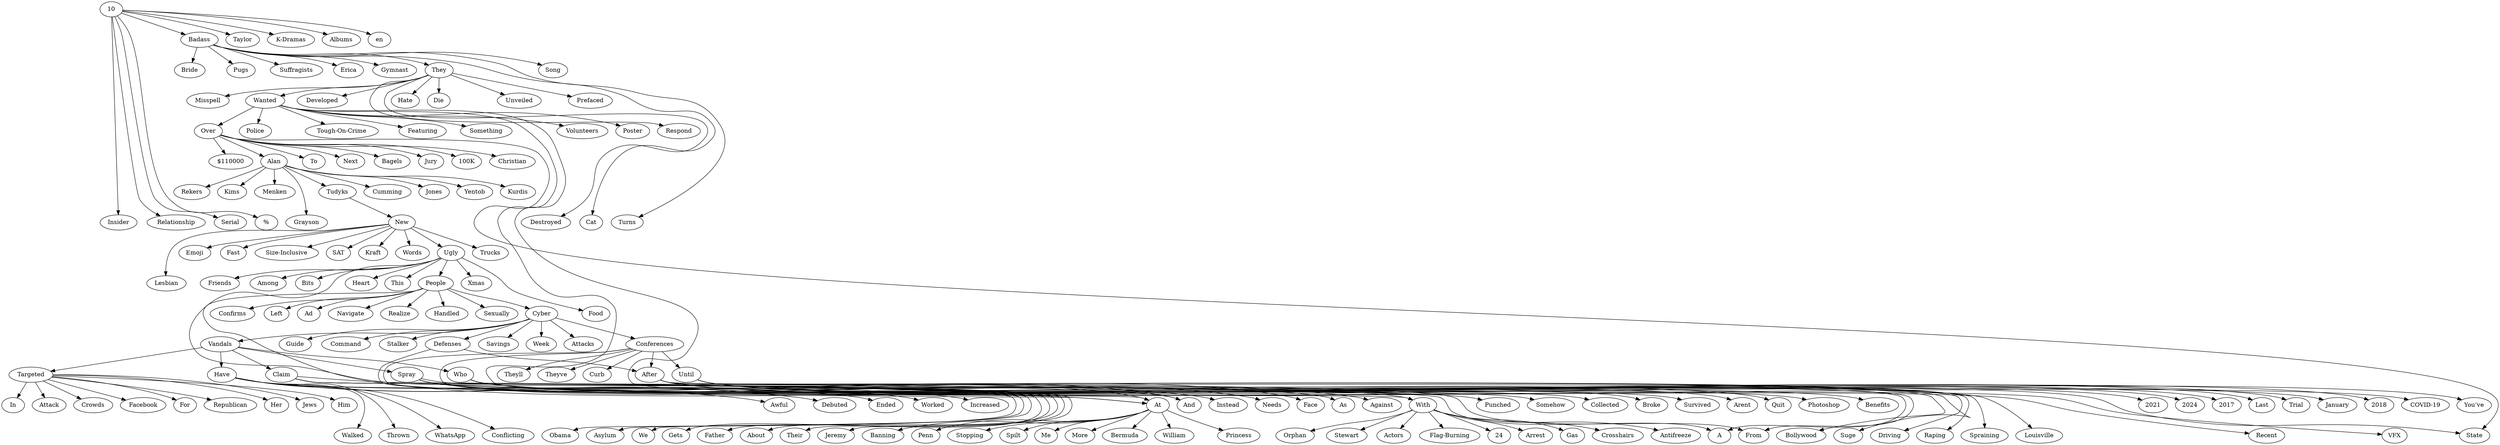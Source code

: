 strict digraph {


	"Next" [ label="Next",  weight=0 ];

	"Theyve" [ label="Theyve",  weight=0 ];

	"Lesbian" [ label="Lesbian",  weight=0 ];

	"They" [ label="They",  weight=0 ];

	"They" -> "Respond" [  weight=0 ];

	"They" -> "Destroyed" [  weight=0 ];

	"They" -> "Hate" [  weight=0 ];

	"They" -> "Die" [  weight=0 ];

	"They" -> "Unveiled" [  weight=0 ];

	"They" -> "Prefaced" [  weight=0 ];

	"They" -> "Misspell" [  weight=0 ];

	"They" -> "Wanted" [  weight=0 ];

	"They" -> "Developed" [  weight=0 ];

	"Week" [ label="Week",  weight=0 ];

	"Cat" [ label="Cat",  weight=0 ];

	"Grayson" [ label="Grayson",  weight=0 ];

	"Emoji" [ label="Emoji",  weight=0 ];

	"Fast" [ label="Fast",  weight=0 ];

	"William" [ label="William",  weight=0 ];

	"Tudyks" [ label="Tudyks",  weight=0 ];

	"Tudyks" -> "New" [  weight=0 ];

	"Food" [ label="Food",  weight=0 ];

	"Friends" [ label="Friends",  weight=0 ];

	"Sexually" [ label="Sexually",  weight=0 ];

	"Turns" [ label="Turns",  weight=0 ];

	"Have" [ label="Have",  weight=0 ];

	"Have" -> "Walked" [  weight=0 ];

	"Have" -> "Thrown" [  weight=0 ];

	"Have" -> "WhatsApp" [  weight=0 ];

	"Have" -> "Conflicting" [  weight=0 ];

	"Have" -> "Awful" [  weight=0 ];

	"Have" -> "Debuted" [  weight=0 ];

	"Have" -> "Ended" [  weight=0 ];

	"Have" -> "Worked" [  weight=0 ];

	"Have" -> "Increased" [  weight=0 ];

	"Among" [ label="Among",  weight=0 ];

	"Princess" [ label="Princess",  weight=0 ];

	"Banning" [ label="Banning",  weight=0 ];

	"Attacks" [ label="Attacks",  weight=0 ];

	"Size-Inclusive" [ label="Size-Inclusive",  weight=0 ];

	"Destroyed" [ label="Destroyed",  weight=0 ];

	"Obama" [ label="Obama",  weight=0 ];

	"Confirms" [ label="Confirms",  weight=0 ];

	"Featuring" [ label="Featuring",  weight=0 ];

	"Walked" [ label="Walked",  weight=0 ];

	"SAT" [ label="SAT",  weight=0 ];

	"Somehow" [ label="Somehow",  weight=0 ];

	"Insider" [ label="Insider",  weight=0 ];

	"Unveiled" [ label="Unveiled",  weight=0 ];

	"In" [ label="In",  weight=0 ];

	"Attack" [ label="Attack",  weight=0 ];

	"Curb" [ label="Curb",  weight=0 ];

	"Increased" [ label="Increased",  weight=0 ];

	"Crowds" [ label="Crowds",  weight=0 ];

	"Bits" [ label="Bits",  weight=0 ];

	"Cumming" [ label="Cumming",  weight=0 ];

	"Something" [ label="Something",  weight=0 ];

	"Bollywood" [ label="Bollywood",  weight=0 ];

	"Suge" [ label="Suge",  weight=0 ];

	"Penn" [ label="Penn",  weight=0 ];

	"At" [ label="At",  weight=0 ];

	"At" -> "Stopping" [  weight=0 ];

	"At" -> "Spilt" [  weight=0 ];

	"At" -> "Penn" [  weight=0 ];

	"At" -> "Me" [  weight=0 ];

	"At" -> "Banning" [  weight=0 ];

	"At" -> "Princess" [  weight=0 ];

	"At" -> "More" [  weight=0 ];

	"At" -> "Bermuda" [  weight=0 ];

	"At" -> "William" [  weight=0 ];

	"From" [ label="From",  weight=0 ];

	"Bagels" [ label="Bagels",  weight=0 ];

	"Instead" [ label="Instead",  weight=0 ];

	"Left" [ label="Left",  weight=0 ];

	"2021" [ label="2021",  weight=0 ];

	"Driving" [ label="Driving",  weight=0 ];

	"Collected" [ label="Collected",  weight=0 ];

	"Arrest" [ label="Arrest",  weight=0 ];

	"2024" [ label="2024",  weight=0 ];

	"Song" [ label="Song",  weight=0 ];

	"10" [ label="10",  weight=0 ];

	"10" -> "Relationship" [  weight=0 ];

	"10" -> "Serial" [  weight=0 ];

	"10" -> "%" [  weight=0 ];

	"10" -> "Badass" [  weight=0 ];

	"10" -> "Taylor" [  weight=0 ];

	"10" -> "K-Dramas" [  weight=0 ];

	"10" -> "Insider" [  weight=0 ];

	"10" -> "Albums" [  weight=0 ];

	"10" -> "en" [  weight=0 ];

	"Die" [ label="Die",  weight=0 ];

	"Gas" [ label="Gas",  weight=0 ];

	"And" [ label="And",  weight=0 ];

	"Needs" [ label="Needs",  weight=0 ];

	"Asylum" [ label="Asylum",  weight=0 ];

	"Bride" [ label="Bride",  weight=0 ];

	"Me" [ label="Me",  weight=0 ];

	"Claim" [ label="Claim",  weight=0 ];

	"Claim" -> "We" [  weight=0 ];

	"Claim" -> "Gets" [  weight=0 ];

	"Claim" -> "Asylum" [  weight=0 ];

	"Claim" -> "Father" [  weight=0 ];

	"Claim" -> "About" [  weight=0 ];

	"Claim" -> "A" [  weight=0 ];

	"Claim" -> "Obama" [  weight=0 ];

	"Claim" -> "Their" [  weight=0 ];

	"Claim" -> "Jeremy" [  weight=0 ];

	"Crosshairs" [ label="Crosshairs",  weight=0 ];

	"2017" [ label="2017",  weight=0 ];

	"Jury" [ label="Jury",  weight=0 ];

	"K-Dramas" [ label="K-Dramas",  weight=0 ];

	"100K" [ label="100K",  weight=0 ];

	"Wanted" [ label="Wanted",  weight=0 ];

	"Wanted" -> "From" [  weight=0 ];

	"Wanted" -> "Volunteers" [  weight=0 ];

	"Wanted" -> "Featuring" [  weight=0 ];

	"Wanted" -> "Poster" [  weight=0 ];

	"Wanted" -> "A" [  weight=0 ];

	"Wanted" -> "Over" [  weight=0 ];

	"Wanted" -> "Police" [  weight=0 ];

	"Wanted" -> "Tough-On-Crime" [  weight=0 ];

	"Wanted" -> "Something" [  weight=0 ];

	"Broke" [ label="Broke",  weight=0 ];

	"Facebook" [ label="Facebook",  weight=0 ];

	"About" [ label="About",  weight=0 ];

	"After" [ label="After",  weight=0 ];

	"After" -> "Raping" [  weight=0 ];

	"After" -> "Bollywood" [  weight=0 ];

	"After" -> "State" [  weight=0 ];

	"After" -> "Suge" [  weight=0 ];

	"After" -> "Spraining" [  weight=0 ];

	"After" -> "Louisville" [  weight=0 ];

	"After" -> "Recent" [  weight=0 ];

	"After" -> "Driving" [  weight=0 ];

	"After" -> "VFX" [  weight=0 ];

	"Ended" [ label="Ended",  weight=0 ];

	"More" [ label="More",  weight=0 ];

	"Their" [ label="Their",  weight=0 ];

	"Survived" [ label="Survived",  weight=0 ];

	"Antifreeze" [ label="Antifreeze",  weight=0 ];

	"Last" [ label="Last",  weight=0 ];

	"Pugs" [ label="Pugs",  weight=0 ];

	"Hate" [ label="Hate",  weight=0 ];

	"Suffragists" [ label="Suffragists",  weight=0 ];

	"New" [ label="New",  weight=0 ];

	"New" -> "Kraft" [  weight=0 ];

	"New" -> "Words" [  weight=0 ];

	"New" -> "Lesbian" [  weight=0 ];

	"New" -> "Ugly" [  weight=0 ];

	"New" -> "SAT" [  weight=0 ];

	"New" -> "Fast" [  weight=0 ];

	"New" -> "Size-Inclusive" [  weight=0 ];

	"New" -> "Trucks" [  weight=0 ];

	"New" -> "Emoji" [  weight=0 ];

	"Jones" [ label="Jones",  weight=0 ];

	"Orphan" [ label="Orphan",  weight=0 ];

	"Defenses" [ label="Defenses",  weight=0 ];

	"Defenses" -> "At" [  weight=0 ];

	"Defenses" -> "After" [  weight=0 ];

	"We" [ label="We",  weight=0 ];

	"A" [ label="A",  weight=0 ];

	"Yentob" [ label="Yentob",  weight=0 ];

	"Kurdis" [ label="Kurdis",  weight=0 ];

	"Vandals" [ label="Vandals",  weight=0 ];

	"Vandals" -> "Claim" [  weight=0 ];

	"Vandals" -> "Spray" [  weight=0 ];

	"Vandals" -> "Who" [  weight=0 ];

	"Vandals" -> "Have" [  weight=0 ];

	"Vandals" -> "Targeted" [  weight=0 ];

	"Arent" [ label="Arent",  weight=0 ];

	"Guide" [ label="Guide",  weight=0 ];

	"Thrown" [ label="Thrown",  weight=0 ];

	"Over" [ label="Over",  weight=0 ];

	"Over" -> "State" [  weight=0 ];

	"Over" -> "Christian" [  weight=0 ];

	"Over" -> "Next" [  weight=0 ];

	"Over" -> "Jury" [  weight=0 ];

	"Over" -> "100K" [  weight=0 ];

	"Over" -> "$110000" [  weight=0 ];

	"Over" -> "Alan" [  weight=0 ];

	"Over" -> "Bagels" [  weight=0 ];

	"Over" -> "To" [  weight=0 ];

	"%" [ label="%",  weight=0 ];

	"Stopping" [ label="Stopping",  weight=0 ];

	"Taylor" [ label="Taylor",  weight=0 ];

	"Worked" [ label="Worked",  weight=0 ];

	"Heart" [ label="Heart",  weight=0 ];

	"For" [ label="For",  weight=0 ];

	"Jeremy" [ label="Jeremy",  weight=0 ];

	"Trial" [ label="Trial",  weight=0 ];

	"Ad" [ label="Ad",  weight=0 ];

	"Quit" [ label="Quit",  weight=0 ];

	"Spray" [ label="Spray",  weight=0 ];

	"Spray" -> "Needs" [  weight=0 ];

	"Spray" -> "With" [  weight=0 ];

	"Spray" -> "Face" [  weight=0 ];

	"Spray" -> "Instead" [  weight=0 ];

	"Spray" -> "As" [  weight=0 ];

	"Spray" -> "And" [  weight=0 ];

	"Spray" -> "Against" [  weight=0 ];

	"Spray" -> "At" [  weight=0 ];

	"Spray" -> "From" [  weight=0 ];

	"Until" [ label="Until",  weight=0 ];

	"Until" -> "January" [  weight=0 ];

	"Until" -> "2018" [  weight=0 ];

	"Until" -> "2024" [  weight=0 ];

	"Until" -> "Last" [  weight=0 ];

	"Until" -> "2017" [  weight=0 ];

	"Until" -> "Trial" [  weight=0 ];

	"Until" -> "COVID-19" [  weight=0 ];

	"Until" -> "2021" [  weight=0 ];

	"Until" -> "You’ve" [  weight=0 ];

	"COVID-19" [ label="COVID-19",  weight=0 ];

	"Words" [ label="Words",  weight=0 ];

	"State" [ label="State",  weight=0 ];

	"Republican" [ label="Republican",  weight=0 ];

	"Stewart" [ label="Stewart",  weight=0 ];

	"Her" [ label="Her",  weight=0 ];

	"Tough-On-Crime" [ label="Tough-On-Crime",  weight=0 ];

	"Jews" [ label="Jews",  weight=0 ];

	"Command" [ label="Command",  weight=0 ];

	"Conflicting" [ label="Conflicting",  weight=0 ];

	"Rekers" [ label="Rekers",  weight=0 ];

	"Poster" [ label="Poster",  weight=0 ];

	"Actors" [ label="Actors",  weight=0 ];

	"$110000" [ label="$110000",  weight=0 ];

	"Photoshop" [ label="Photoshop",  weight=0 ];

	"en" [ label="en",  weight=0 ];

	"Theyll" [ label="Theyll",  weight=0 ];

	"Benefits" [ label="Benefits",  weight=0 ];

	"Christian" [ label="Christian",  weight=0 ];

	"This" [ label="This",  weight=0 ];

	"Erica" [ label="Erica",  weight=0 ];

	"Debuted" [ label="Debuted",  weight=0 ];

	"Ugly" [ label="Ugly",  weight=0 ];

	"Ugly" -> "Heart" [  weight=0 ];

	"Ugly" -> "People" [  weight=0 ];

	"Ugly" -> "Among" [  weight=0 ];

	"Ugly" -> "Friends" [  weight=0 ];

	"Ugly" -> "Bits" [  weight=0 ];

	"Ugly" -> "Food" [  weight=0 ];

	"Ugly" -> "And" [  weight=0 ];

	"Ugly" -> "Xmas" [  weight=0 ];

	"Ugly" -> "This" [  weight=0 ];

	"January" [ label="January",  weight=0 ];

	"Bermuda" [ label="Bermuda",  weight=0 ];

	"Gymnast" [ label="Gymnast",  weight=0 ];

	"Navigate" [ label="Navigate",  weight=0 ];

	"Alan" [ label="Alan",  weight=0 ];

	"Alan" -> "Tudyks" [  weight=0 ];

	"Alan" -> "Yentob" [  weight=0 ];

	"Alan" -> "Kurdis" [  weight=0 ];

	"Alan" -> "Rekers" [  weight=0 ];

	"Alan" -> "Kims" [  weight=0 ];

	"Alan" -> "Jones" [  weight=0 ];

	"Alan" -> "Grayson" [  weight=0 ];

	"Alan" -> "Menken" [  weight=0 ];

	"Alan" -> "Cumming" [  weight=0 ];

	"Respond" [ label="Respond",  weight=0 ];

	"WhatsApp" [ label="WhatsApp",  weight=0 ];

	"Police" [ label="Police",  weight=0 ];

	"Prefaced" [ label="Prefaced",  weight=0 ];

	"Cyber" [ label="Cyber",  weight=0 ];

	"Cyber" -> "Stalker" [  weight=0 ];

	"Cyber" -> "Conferences" [  weight=0 ];

	"Cyber" -> "Command" [  weight=0 ];

	"Cyber" -> "Vandals" [  weight=0 ];

	"Cyber" -> "Savings" [  weight=0 ];

	"Cyber" -> "Week" [  weight=0 ];

	"Cyber" -> "Guide" [  weight=0 ];

	"Cyber" -> "Attacks" [  weight=0 ];

	"Cyber" -> "Defenses" [  weight=0 ];

	"Realize" [ label="Realize",  weight=0 ];

	"Recent" [ label="Recent",  weight=0 ];

	"Misspell" [ label="Misspell",  weight=0 ];

	"Developed" [ label="Developed",  weight=0 ];

	"Against" [ label="Against",  weight=0 ];

	"Trucks" [ label="Trucks",  weight=0 ];

	"Kraft" [ label="Kraft",  weight=0 ];

	"You’ve" [ label="You’ve",  weight=0 ];

	"Gets" [ label="Gets",  weight=0 ];

	"Targeted" [ label="Targeted",  weight=0 ];

	"Targeted" -> "For" [  weight=0 ];

	"Targeted" -> "In" [  weight=0 ];

	"Targeted" -> "Crowds" [  weight=0 ];

	"Targeted" -> "Attack" [  weight=0 ];

	"Targeted" -> "Her" [  weight=0 ];

	"Targeted" -> "Facebook" [  weight=0 ];

	"Targeted" -> "Republican" [  weight=0 ];

	"Targeted" -> "Him" [  weight=0 ];

	"Targeted" -> "Jews" [  weight=0 ];

	"Serial" [ label="Serial",  weight=0 ];

	"Albums" [ label="Albums",  weight=0 ];

	"Conferences" [ label="Conferences",  weight=0 ];

	"Conferences" -> "Theyll" [  weight=0 ];

	"Conferences" -> "Curb" [  weight=0 ];

	"Conferences" -> "At" [  weight=0 ];

	"Conferences" -> "Theyve" [  weight=0 ];

	"Conferences" -> "Until" [  weight=0 ];

	"Conferences" -> "With" [  weight=0 ];

	"Conferences" -> "After" [  weight=0 ];

	"Louisville" [ label="Louisville",  weight=0 ];

	"Punched" [ label="Punched",  weight=0 ];

	"Kims" [ label="Kims",  weight=0 ];

	"Stalker" [ label="Stalker",  weight=0 ];

	"Menken" [ label="Menken",  weight=0 ];

	"Flag-Burning" [ label="Flag-Burning",  weight=0 ];

	"Relationship" [ label="Relationship",  weight=0 ];

	"Raping" [ label="Raping",  weight=0 ];

	"2018" [ label="2018",  weight=0 ];

	"To" [ label="To",  weight=0 ];

	"Face" [ label="Face",  weight=0 ];

	"Who" [ label="Who",  weight=0 ];

	"Who" -> "Quit" [  weight=0 ];

	"Who" -> "Collected" [  weight=0 ];

	"Who" -> "Photoshop" [  weight=0 ];

	"Who" -> "Broke" [  weight=0 ];

	"Who" -> "Survived" [  weight=0 ];

	"Who" -> "Benefits" [  weight=0 ];

	"Who" -> "Punched" [  weight=0 ];

	"Who" -> "Somehow" [  weight=0 ];

	"Who" -> "Arent" [  weight=0 ];

	"Volunteers" [ label="Volunteers",  weight=0 ];

	"Savings" [ label="Savings",  weight=0 ];

	"VFX" [ label="VFX",  weight=0 ];

	"People" [ label="People",  weight=0 ];

	"People" -> "At" [  weight=0 ];

	"People" -> "Realize" [  weight=0 ];

	"People" -> "Cyber" [  weight=0 ];

	"People" -> "Ad" [  weight=0 ];

	"People" -> "Confirms" [  weight=0 ];

	"People" -> "Sexually" [  weight=0 ];

	"People" -> "Handled" [  weight=0 ];

	"People" -> "Navigate" [  weight=0 ];

	"People" -> "Left" [  weight=0 ];

	"Father" [ label="Father",  weight=0 ];

	"24" [ label="24",  weight=0 ];

	"Xmas" [ label="Xmas",  weight=0 ];

	"Badass" [ label="Badass",  weight=0 ];

	"Badass" -> "Song" [  weight=0 ];

	"Badass" -> "Suffragists" [  weight=0 ];

	"Badass" -> "Gymnast" [  weight=0 ];

	"Badass" -> "Bride" [  weight=0 ];

	"Badass" -> "Erica" [  weight=0 ];

	"Badass" -> "Cat" [  weight=0 ];

	"Badass" -> "They" [  weight=0 ];

	"Badass" -> "Turns" [  weight=0 ];

	"Badass" -> "Pugs" [  weight=0 ];

	"Awful" [ label="Awful",  weight=0 ];

	"Him" [ label="Him",  weight=0 ];

	"As" [ label="As",  weight=0 ];

	"Handled" [ label="Handled",  weight=0 ];

	"With" [ label="With",  weight=0 ];

	"With" -> "Arrest" [  weight=0 ];

	"With" -> "Antifreeze" [  weight=0 ];

	"With" -> "Crosshairs" [  weight=0 ];

	"With" -> "Gas" [  weight=0 ];

	"With" -> "Flag-Burning" [  weight=0 ];

	"With" -> "24" [  weight=0 ];

	"With" -> "Stewart" [  weight=0 ];

	"With" -> "Actors" [  weight=0 ];

	"With" -> "Orphan" [  weight=0 ];

	"Spraining" [ label="Spraining",  weight=0 ];

	"Spilt" [ label="Spilt",  weight=0 ];

}
